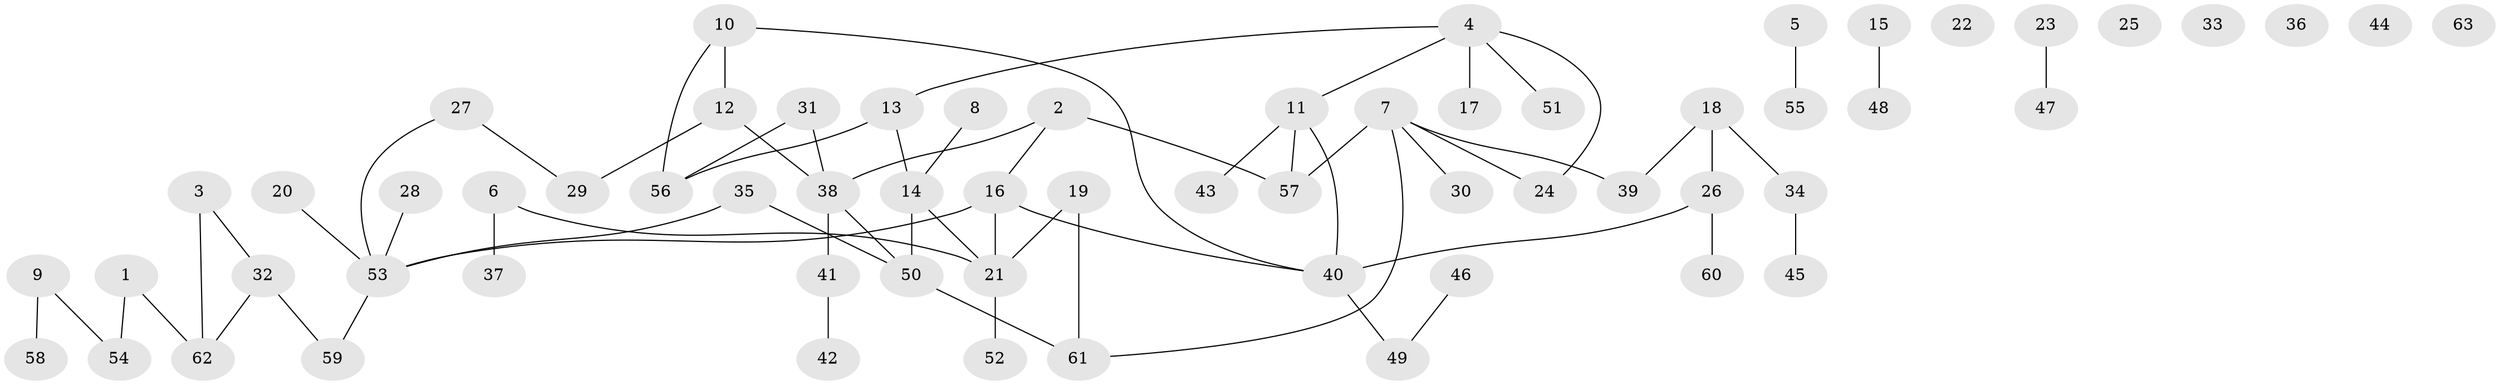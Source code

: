 // coarse degree distribution, {2: 0.3333333333333333, 10: 0.05555555555555555, 3: 0.16666666666666666, 1: 0.2777777777777778, 4: 0.16666666666666666}
// Generated by graph-tools (version 1.1) at 2025/48/03/04/25 22:48:04]
// undirected, 63 vertices, 66 edges
graph export_dot {
  node [color=gray90,style=filled];
  1;
  2;
  3;
  4;
  5;
  6;
  7;
  8;
  9;
  10;
  11;
  12;
  13;
  14;
  15;
  16;
  17;
  18;
  19;
  20;
  21;
  22;
  23;
  24;
  25;
  26;
  27;
  28;
  29;
  30;
  31;
  32;
  33;
  34;
  35;
  36;
  37;
  38;
  39;
  40;
  41;
  42;
  43;
  44;
  45;
  46;
  47;
  48;
  49;
  50;
  51;
  52;
  53;
  54;
  55;
  56;
  57;
  58;
  59;
  60;
  61;
  62;
  63;
  1 -- 54;
  1 -- 62;
  2 -- 16;
  2 -- 38;
  2 -- 57;
  3 -- 32;
  3 -- 62;
  4 -- 11;
  4 -- 13;
  4 -- 17;
  4 -- 24;
  4 -- 51;
  5 -- 55;
  6 -- 21;
  6 -- 37;
  7 -- 24;
  7 -- 30;
  7 -- 39;
  7 -- 57;
  7 -- 61;
  8 -- 14;
  9 -- 54;
  9 -- 58;
  10 -- 12;
  10 -- 40;
  10 -- 56;
  11 -- 40;
  11 -- 43;
  11 -- 57;
  12 -- 29;
  12 -- 38;
  13 -- 14;
  13 -- 56;
  14 -- 21;
  14 -- 50;
  15 -- 48;
  16 -- 21;
  16 -- 40;
  16 -- 53;
  18 -- 26;
  18 -- 34;
  18 -- 39;
  19 -- 21;
  19 -- 61;
  20 -- 53;
  21 -- 52;
  23 -- 47;
  26 -- 40;
  26 -- 60;
  27 -- 29;
  27 -- 53;
  28 -- 53;
  31 -- 38;
  31 -- 56;
  32 -- 59;
  32 -- 62;
  34 -- 45;
  35 -- 50;
  35 -- 53;
  38 -- 41;
  38 -- 50;
  40 -- 49;
  41 -- 42;
  46 -- 49;
  50 -- 61;
  53 -- 59;
}
